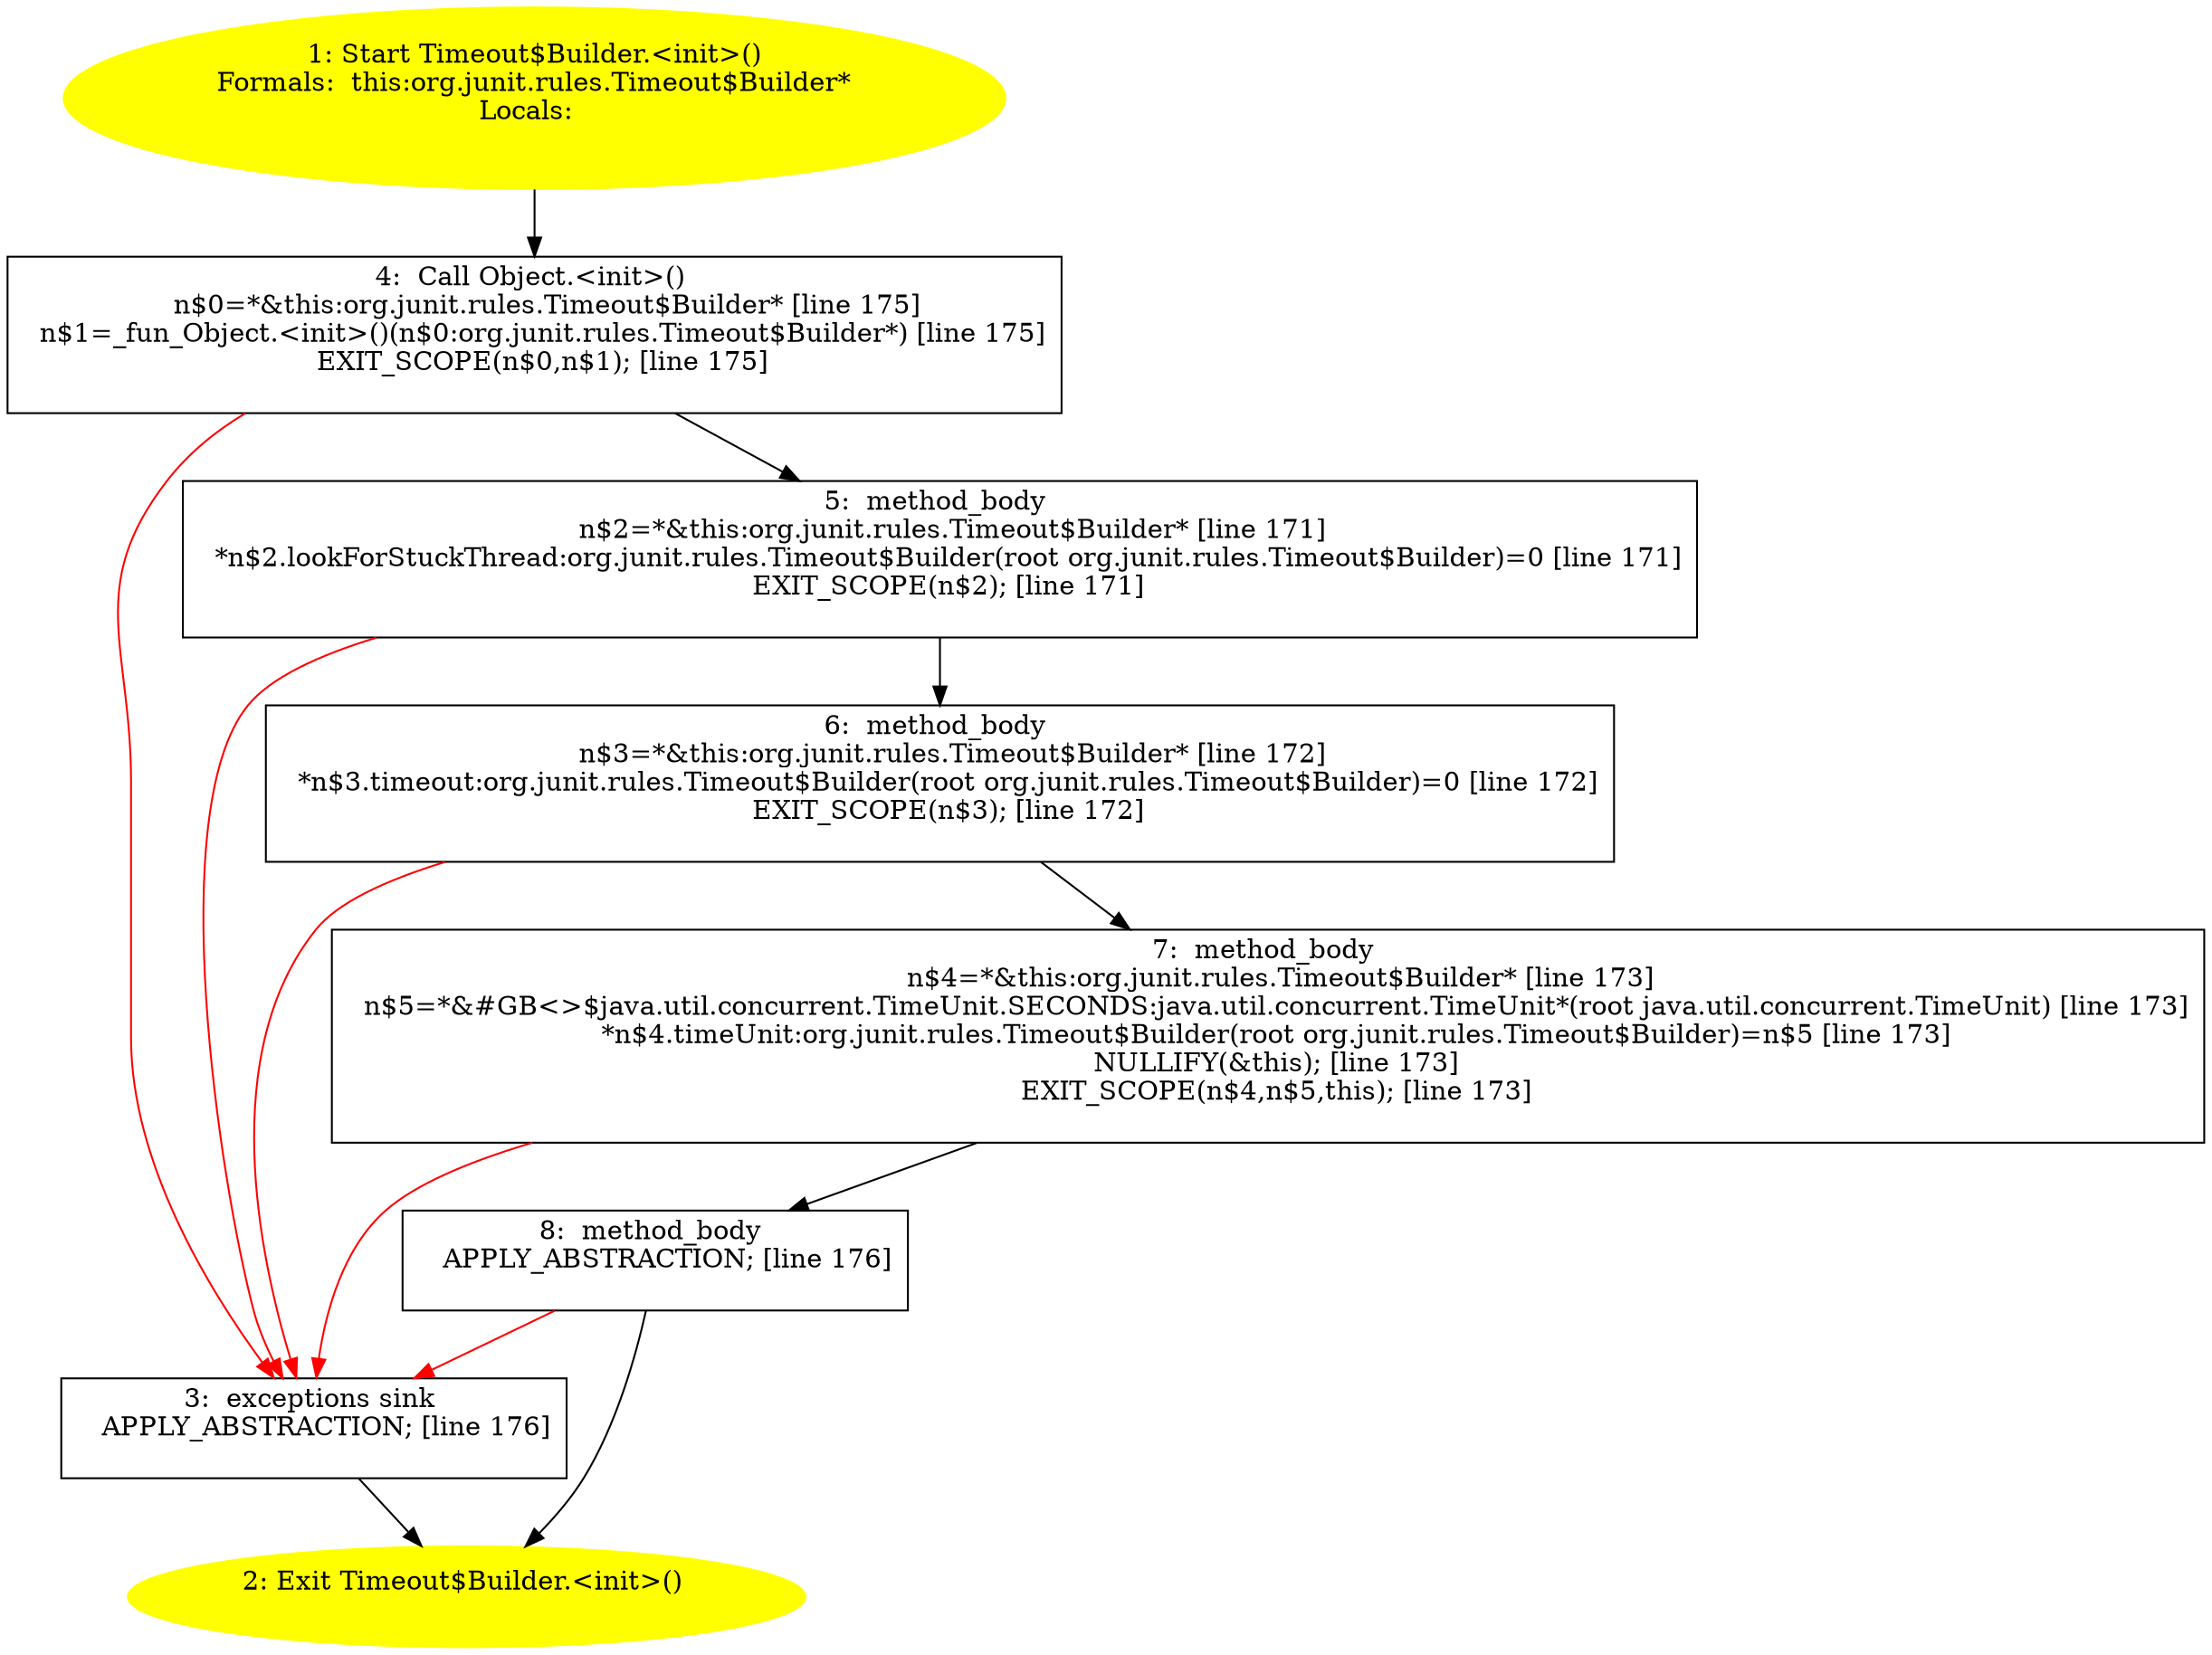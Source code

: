 /* @generated */
digraph cfg {
"org.junit.rules.Timeout$Builder.<init>().5cabc8aa02ecedac65bd03723b5921f7_1" [label="1: Start Timeout$Builder.<init>()\nFormals:  this:org.junit.rules.Timeout$Builder*\nLocals:  \n  " color=yellow style=filled]
	

	 "org.junit.rules.Timeout$Builder.<init>().5cabc8aa02ecedac65bd03723b5921f7_1" -> "org.junit.rules.Timeout$Builder.<init>().5cabc8aa02ecedac65bd03723b5921f7_4" ;
"org.junit.rules.Timeout$Builder.<init>().5cabc8aa02ecedac65bd03723b5921f7_2" [label="2: Exit Timeout$Builder.<init>() \n  " color=yellow style=filled]
	

"org.junit.rules.Timeout$Builder.<init>().5cabc8aa02ecedac65bd03723b5921f7_3" [label="3:  exceptions sink \n   APPLY_ABSTRACTION; [line 176]\n " shape="box"]
	

	 "org.junit.rules.Timeout$Builder.<init>().5cabc8aa02ecedac65bd03723b5921f7_3" -> "org.junit.rules.Timeout$Builder.<init>().5cabc8aa02ecedac65bd03723b5921f7_2" ;
"org.junit.rules.Timeout$Builder.<init>().5cabc8aa02ecedac65bd03723b5921f7_4" [label="4:  Call Object.<init>() \n   n$0=*&this:org.junit.rules.Timeout$Builder* [line 175]\n  n$1=_fun_Object.<init>()(n$0:org.junit.rules.Timeout$Builder*) [line 175]\n  EXIT_SCOPE(n$0,n$1); [line 175]\n " shape="box"]
	

	 "org.junit.rules.Timeout$Builder.<init>().5cabc8aa02ecedac65bd03723b5921f7_4" -> "org.junit.rules.Timeout$Builder.<init>().5cabc8aa02ecedac65bd03723b5921f7_5" ;
	 "org.junit.rules.Timeout$Builder.<init>().5cabc8aa02ecedac65bd03723b5921f7_4" -> "org.junit.rules.Timeout$Builder.<init>().5cabc8aa02ecedac65bd03723b5921f7_3" [color="red" ];
"org.junit.rules.Timeout$Builder.<init>().5cabc8aa02ecedac65bd03723b5921f7_5" [label="5:  method_body \n   n$2=*&this:org.junit.rules.Timeout$Builder* [line 171]\n  *n$2.lookForStuckThread:org.junit.rules.Timeout$Builder(root org.junit.rules.Timeout$Builder)=0 [line 171]\n  EXIT_SCOPE(n$2); [line 171]\n " shape="box"]
	

	 "org.junit.rules.Timeout$Builder.<init>().5cabc8aa02ecedac65bd03723b5921f7_5" -> "org.junit.rules.Timeout$Builder.<init>().5cabc8aa02ecedac65bd03723b5921f7_6" ;
	 "org.junit.rules.Timeout$Builder.<init>().5cabc8aa02ecedac65bd03723b5921f7_5" -> "org.junit.rules.Timeout$Builder.<init>().5cabc8aa02ecedac65bd03723b5921f7_3" [color="red" ];
"org.junit.rules.Timeout$Builder.<init>().5cabc8aa02ecedac65bd03723b5921f7_6" [label="6:  method_body \n   n$3=*&this:org.junit.rules.Timeout$Builder* [line 172]\n  *n$3.timeout:org.junit.rules.Timeout$Builder(root org.junit.rules.Timeout$Builder)=0 [line 172]\n  EXIT_SCOPE(n$3); [line 172]\n " shape="box"]
	

	 "org.junit.rules.Timeout$Builder.<init>().5cabc8aa02ecedac65bd03723b5921f7_6" -> "org.junit.rules.Timeout$Builder.<init>().5cabc8aa02ecedac65bd03723b5921f7_7" ;
	 "org.junit.rules.Timeout$Builder.<init>().5cabc8aa02ecedac65bd03723b5921f7_6" -> "org.junit.rules.Timeout$Builder.<init>().5cabc8aa02ecedac65bd03723b5921f7_3" [color="red" ];
"org.junit.rules.Timeout$Builder.<init>().5cabc8aa02ecedac65bd03723b5921f7_7" [label="7:  method_body \n   n$4=*&this:org.junit.rules.Timeout$Builder* [line 173]\n  n$5=*&#GB<>$java.util.concurrent.TimeUnit.SECONDS:java.util.concurrent.TimeUnit*(root java.util.concurrent.TimeUnit) [line 173]\n  *n$4.timeUnit:org.junit.rules.Timeout$Builder(root org.junit.rules.Timeout$Builder)=n$5 [line 173]\n  NULLIFY(&this); [line 173]\n  EXIT_SCOPE(n$4,n$5,this); [line 173]\n " shape="box"]
	

	 "org.junit.rules.Timeout$Builder.<init>().5cabc8aa02ecedac65bd03723b5921f7_7" -> "org.junit.rules.Timeout$Builder.<init>().5cabc8aa02ecedac65bd03723b5921f7_8" ;
	 "org.junit.rules.Timeout$Builder.<init>().5cabc8aa02ecedac65bd03723b5921f7_7" -> "org.junit.rules.Timeout$Builder.<init>().5cabc8aa02ecedac65bd03723b5921f7_3" [color="red" ];
"org.junit.rules.Timeout$Builder.<init>().5cabc8aa02ecedac65bd03723b5921f7_8" [label="8:  method_body \n   APPLY_ABSTRACTION; [line 176]\n " shape="box"]
	

	 "org.junit.rules.Timeout$Builder.<init>().5cabc8aa02ecedac65bd03723b5921f7_8" -> "org.junit.rules.Timeout$Builder.<init>().5cabc8aa02ecedac65bd03723b5921f7_2" ;
	 "org.junit.rules.Timeout$Builder.<init>().5cabc8aa02ecedac65bd03723b5921f7_8" -> "org.junit.rules.Timeout$Builder.<init>().5cabc8aa02ecedac65bd03723b5921f7_3" [color="red" ];
}

